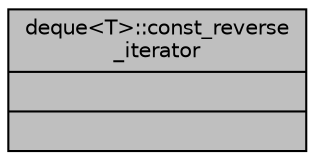 digraph "deque&lt;T&gt;::const_reverse_iterator"
{
 // INTERACTIVE_SVG=YES
  bgcolor="transparent";
  edge [fontname="Helvetica",fontsize="10",labelfontname="Helvetica",labelfontsize="10"];
  node [fontname="Helvetica",fontsize="10",shape=record];
  Node1 [label="{deque\<T\>::const_reverse\l_iterator\n||}",height=0.2,width=0.4,color="black", fillcolor="grey75", style="filled", fontcolor="black"];
}
